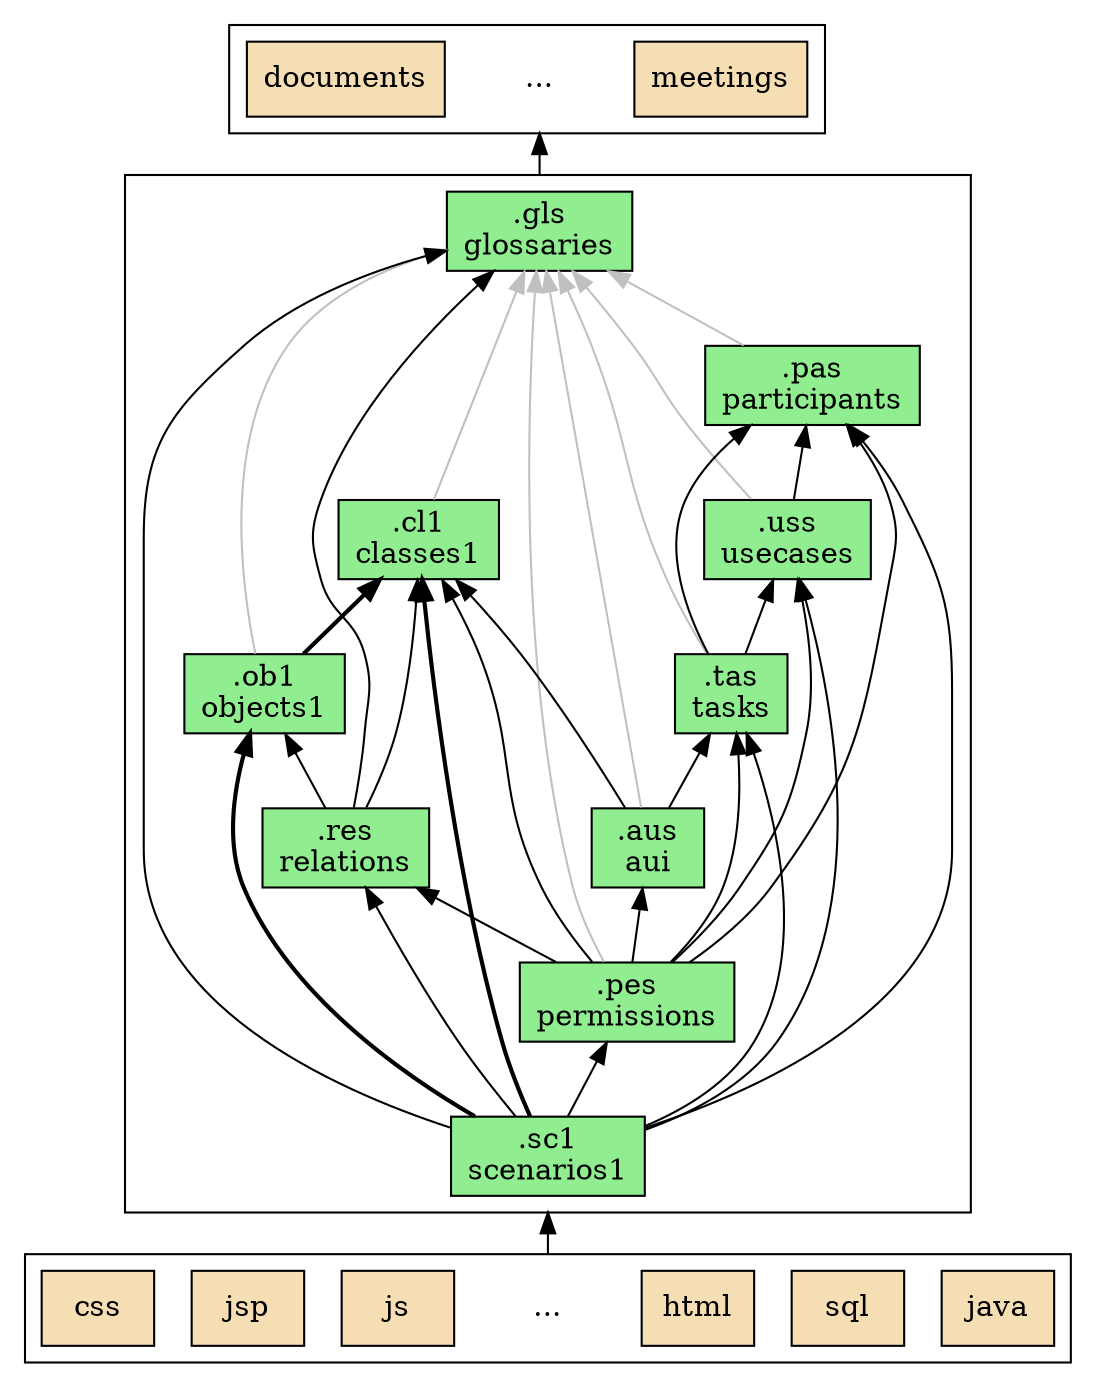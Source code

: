     digraph G {
      graph [
        rankdir = BT,
        compound = true ]
      node [fillcolor=wheat, style="filled" , shape=box] ;

      subgraph clusterRequirements {
          meetings ;
          moreDoc [label="...", fillcolor=white, color=white]
          documents ;

      }
      subgraph clusterModels {
      gl [fillcolor=lightgreen, label=".gls\nglossaries", penwidth=1] ;
      cl [fillcolor=lightgreen, label=".cl1\nclasses1", penwidth=1] ;
      ob [fillcolor=lightgreen, label=".ob1\nobjects1",  penwidth=1] ;
      sc [fillcolor=lightgreen, label=".sc1\nscenarios1",  penwidth=1] ;
      us [fillcolor=lightgreen, label=".uss\nusecases", penwidth=1] ;
      pe [fillcolor=lightgreen, label=".pes\npermissions", penwidth=1] ;
      re [fillcolor=lightgreen, label=".res\nrelations", penwidth=1] ;
      ta [fillcolor=lightgreen, label=".tas\ntasks", penwidth=1] ;
      pa [fillcolor=lightgreen, label=".pas\nparticipants", penwidth=1] ;
      au [fillcolor=lightgreen, label=".aus\naui", penwidth=1] ;
      cl -> gl [penwidth=1, color=grey];
      ob -> gl [penwidth=1, color=grey];
      ob -> cl [penwidth=2];
      re -> ob [penwidth=1];
      re -> cl [penwidth=1];
      re -> gl ;
      pa -> gl [penwidth=1, color=grey];
      us -> gl [penwidth=1, color=grey];
      us -> pa ;
      ta -> pa ;
      ta -> gl [penwidth=1, color=grey];
      ta -> us ;
      au -> ta ;
      au -> gl [penwidth=1, color=grey];
      au -> cl ;
      pe -> gl [penwidth=1, color=grey];
      pe -> re ;
      pe -> cl ;
      pe -> ta ;
      pe -> us ;
      pe -> pa ;
      pe -> au ;
      sc -> cl [penwidth=2] ;
      sc -> re ;
      sc -> ob [penwidth=2] ;
      sc -> pa ;
      sc -> us [penwidth=1] ;
      sc -> ta [penwidth=1] ;
      sc -> pe [penwidth=1] ;
      sc -> gl ;

      /*
      sql -> re ;
      java -> cl ;
      java -> sql ;
      html -> au ;
    */
     }
     subgraph clusterImplementation {
         java ;
         sql ;
         html ;
         moreImpl [label="...", fillcolor=white, color=white] ;
         js ;
         jsp ;
         css ;

     }
      // requirements [width=2, color=white, fontcolor=grey28, fillcolor=grey90] ;

      gl -> moreDoc [ltail=clusterModels, lhead=clusterRequirements];
      moreImpl -> sc [ltail=clusterImplementation, lhead=clusterModels];

    }


